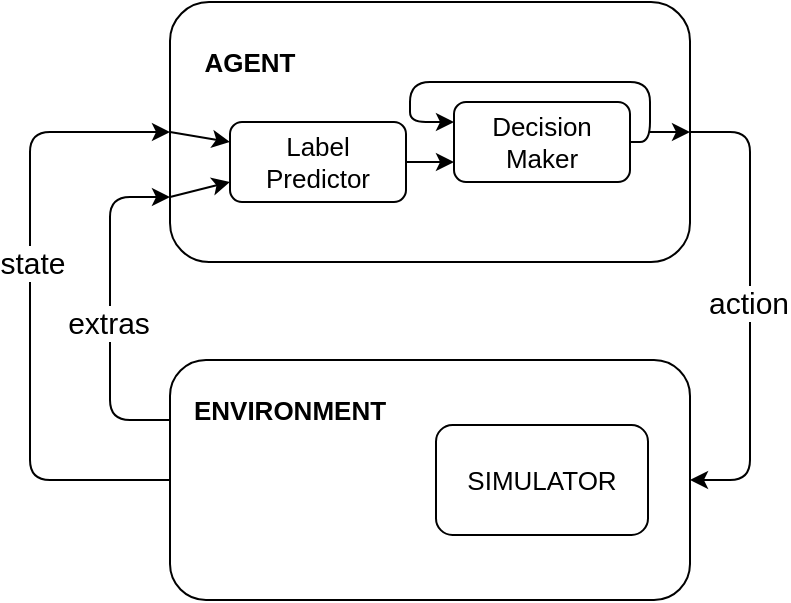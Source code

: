 <mxfile scale="2.5" border="0">
    <diagram id="D9GydiJGQIRNGiw9jJOh" name="Page-1">
        <mxGraphModel dx="521" dy="500" grid="1" gridSize="10" guides="1" tooltips="1" connect="1" arrows="1" fold="1" page="1" pageScale="1" pageWidth="827" pageHeight="1169" background="none" math="0" shadow="0">
            <root>
                <mxCell id="0"/>
                <mxCell id="1" parent="0"/>
                <mxCell id="2" value="" style="rounded=1;whiteSpace=wrap;html=1;" parent="1" vertex="1">
                    <mxGeometry x="270" y="220" width="260" height="130" as="geometry"/>
                </mxCell>
                <mxCell id="32" style="edgeStyle=none;html=1;exitX=0;exitY=0.5;exitDx=0;exitDy=0;entryX=0;entryY=0.25;entryDx=0;entryDy=0;" parent="1" source="2" target="10" edge="1">
                    <mxGeometry relative="1" as="geometry"/>
                </mxCell>
                <mxCell id="33" style="edgeStyle=none;html=1;exitX=0;exitY=0.75;exitDx=0;exitDy=0;entryX=0;entryY=0.75;entryDx=0;entryDy=0;" parent="1" source="2" target="10" edge="1">
                    <mxGeometry relative="1" as="geometry"/>
                </mxCell>
                <mxCell id="16" style="edgeStyle=orthogonalEdgeStyle;html=1;exitX=1;exitY=0.5;exitDx=0;exitDy=0;entryX=1;entryY=0.5;entryDx=0;entryDy=0;fontSize=13;" parent="1" source="2" target="6" edge="1">
                    <mxGeometry relative="1" as="geometry">
                        <Array as="points">
                            <mxPoint x="560" y="285"/>
                            <mxPoint x="560" y="459"/>
                        </Array>
                    </mxGeometry>
                </mxCell>
                <mxCell id="29" value="action" style="edgeLabel;html=1;align=center;verticalAlign=middle;resizable=0;points=[];fontSize=15;rounded=1;" parent="16" vertex="1" connectable="0">
                    <mxGeometry x="-0.147" y="-1" relative="1" as="geometry">
                        <mxPoint y="15" as="offset"/>
                    </mxGeometry>
                </mxCell>
                <mxCell id="5" value="&lt;b&gt;AGENT&lt;/b&gt;" style="text;html=1;strokeColor=none;fillColor=none;align=center;verticalAlign=middle;whiteSpace=wrap;rounded=1;fontSize=13;" parent="1" vertex="1">
                    <mxGeometry x="280" y="235" width="60" height="30" as="geometry"/>
                </mxCell>
                <mxCell id="22" style="edgeStyle=orthogonalEdgeStyle;html=1;exitX=0;exitY=0.25;exitDx=0;exitDy=0;entryX=0;entryY=0.75;entryDx=0;entryDy=0;fontSize=13;" parent="1" source="6" target="2" edge="1">
                    <mxGeometry relative="1" as="geometry">
                        <Array as="points">
                            <mxPoint x="240" y="429"/>
                            <mxPoint x="240" y="318"/>
                        </Array>
                    </mxGeometry>
                </mxCell>
                <mxCell id="30" value="extras" style="edgeLabel;html=1;align=center;verticalAlign=middle;resizable=0;points=[];fontSize=15;rounded=1;" parent="22" vertex="1" connectable="0">
                    <mxGeometry x="0.119" y="1" relative="1" as="geometry">
                        <mxPoint y="17" as="offset"/>
                    </mxGeometry>
                </mxCell>
                <mxCell id="23" style="edgeStyle=orthogonalEdgeStyle;html=1;exitX=0;exitY=0.5;exitDx=0;exitDy=0;entryX=0;entryY=0.5;entryDx=0;entryDy=0;fontSize=13;" parent="1" source="6" target="2" edge="1">
                    <mxGeometry relative="1" as="geometry">
                        <Array as="points">
                            <mxPoint x="200" y="459"/>
                            <mxPoint x="200" y="285"/>
                        </Array>
                    </mxGeometry>
                </mxCell>
                <mxCell id="31" value="state" style="edgeLabel;html=1;align=center;verticalAlign=middle;resizable=0;points=[];fontSize=15;rounded=1;" parent="23" vertex="1" connectable="0">
                    <mxGeometry x="0.216" y="-1" relative="1" as="geometry">
                        <mxPoint y="12" as="offset"/>
                    </mxGeometry>
                </mxCell>
                <mxCell id="6" value="" style="rounded=1;whiteSpace=wrap;html=1;" parent="1" vertex="1">
                    <mxGeometry x="270" y="399" width="260" height="120" as="geometry"/>
                </mxCell>
                <mxCell id="7" value="&lt;b&gt;ENVIRONMENT&lt;/b&gt;" style="text;html=1;strokeColor=none;fillColor=none;align=center;verticalAlign=middle;whiteSpace=wrap;rounded=1;fontSize=13;" parent="1" vertex="1">
                    <mxGeometry x="280" y="409" width="100" height="30" as="geometry"/>
                </mxCell>
                <mxCell id="9" value="SIMULATOR" style="rounded=1;whiteSpace=wrap;html=1;fontSize=13;" parent="1" vertex="1">
                    <mxGeometry x="403" y="431.5" width="106" height="55" as="geometry"/>
                </mxCell>
                <mxCell id="36" style="edgeStyle=none;html=1;exitX=1;exitY=0.5;exitDx=0;exitDy=0;entryX=0;entryY=0.75;entryDx=0;entryDy=0;" parent="1" source="10" target="12" edge="1">
                    <mxGeometry relative="1" as="geometry"/>
                </mxCell>
                <mxCell id="10" value="Label Predictor" style="rounded=1;whiteSpace=wrap;html=1;fontSize=13;" parent="1" vertex="1">
                    <mxGeometry x="300" y="280" width="88" height="40" as="geometry"/>
                </mxCell>
                <mxCell id="12" value="Decision Maker" style="rounded=1;whiteSpace=wrap;html=1;fontSize=13;" parent="1" vertex="1">
                    <mxGeometry x="412" y="270" width="88" height="40" as="geometry"/>
                </mxCell>
                <mxCell id="40" value="" style="edgeStyle=segmentEdgeStyle;endArrow=classic;html=1;elbow=vertical;entryX=0;entryY=0.25;entryDx=0;entryDy=0;exitX=1;exitY=0.5;exitDx=0;exitDy=0;" parent="1" source="12" target="12" edge="1">
                    <mxGeometry width="50" height="50" relative="1" as="geometry">
                        <mxPoint x="520" y="380" as="sourcePoint"/>
                        <mxPoint x="390" y="190" as="targetPoint"/>
                        <Array as="points">
                            <mxPoint x="510" y="290"/>
                            <mxPoint x="510" y="260"/>
                            <mxPoint x="390" y="260"/>
                            <mxPoint x="390" y="280"/>
                        </Array>
                    </mxGeometry>
                </mxCell>
                <mxCell id="43" value="" style="endArrow=classic;html=1;elbow=vertical;entryX=1;entryY=0.5;entryDx=0;entryDy=0;" parent="1" target="2" edge="1">
                    <mxGeometry width="50" height="50" relative="1" as="geometry">
                        <mxPoint x="510" y="285" as="sourcePoint"/>
                        <mxPoint x="400" y="330" as="targetPoint"/>
                    </mxGeometry>
                </mxCell>
            </root>
        </mxGraphModel>
    </diagram>
</mxfile>